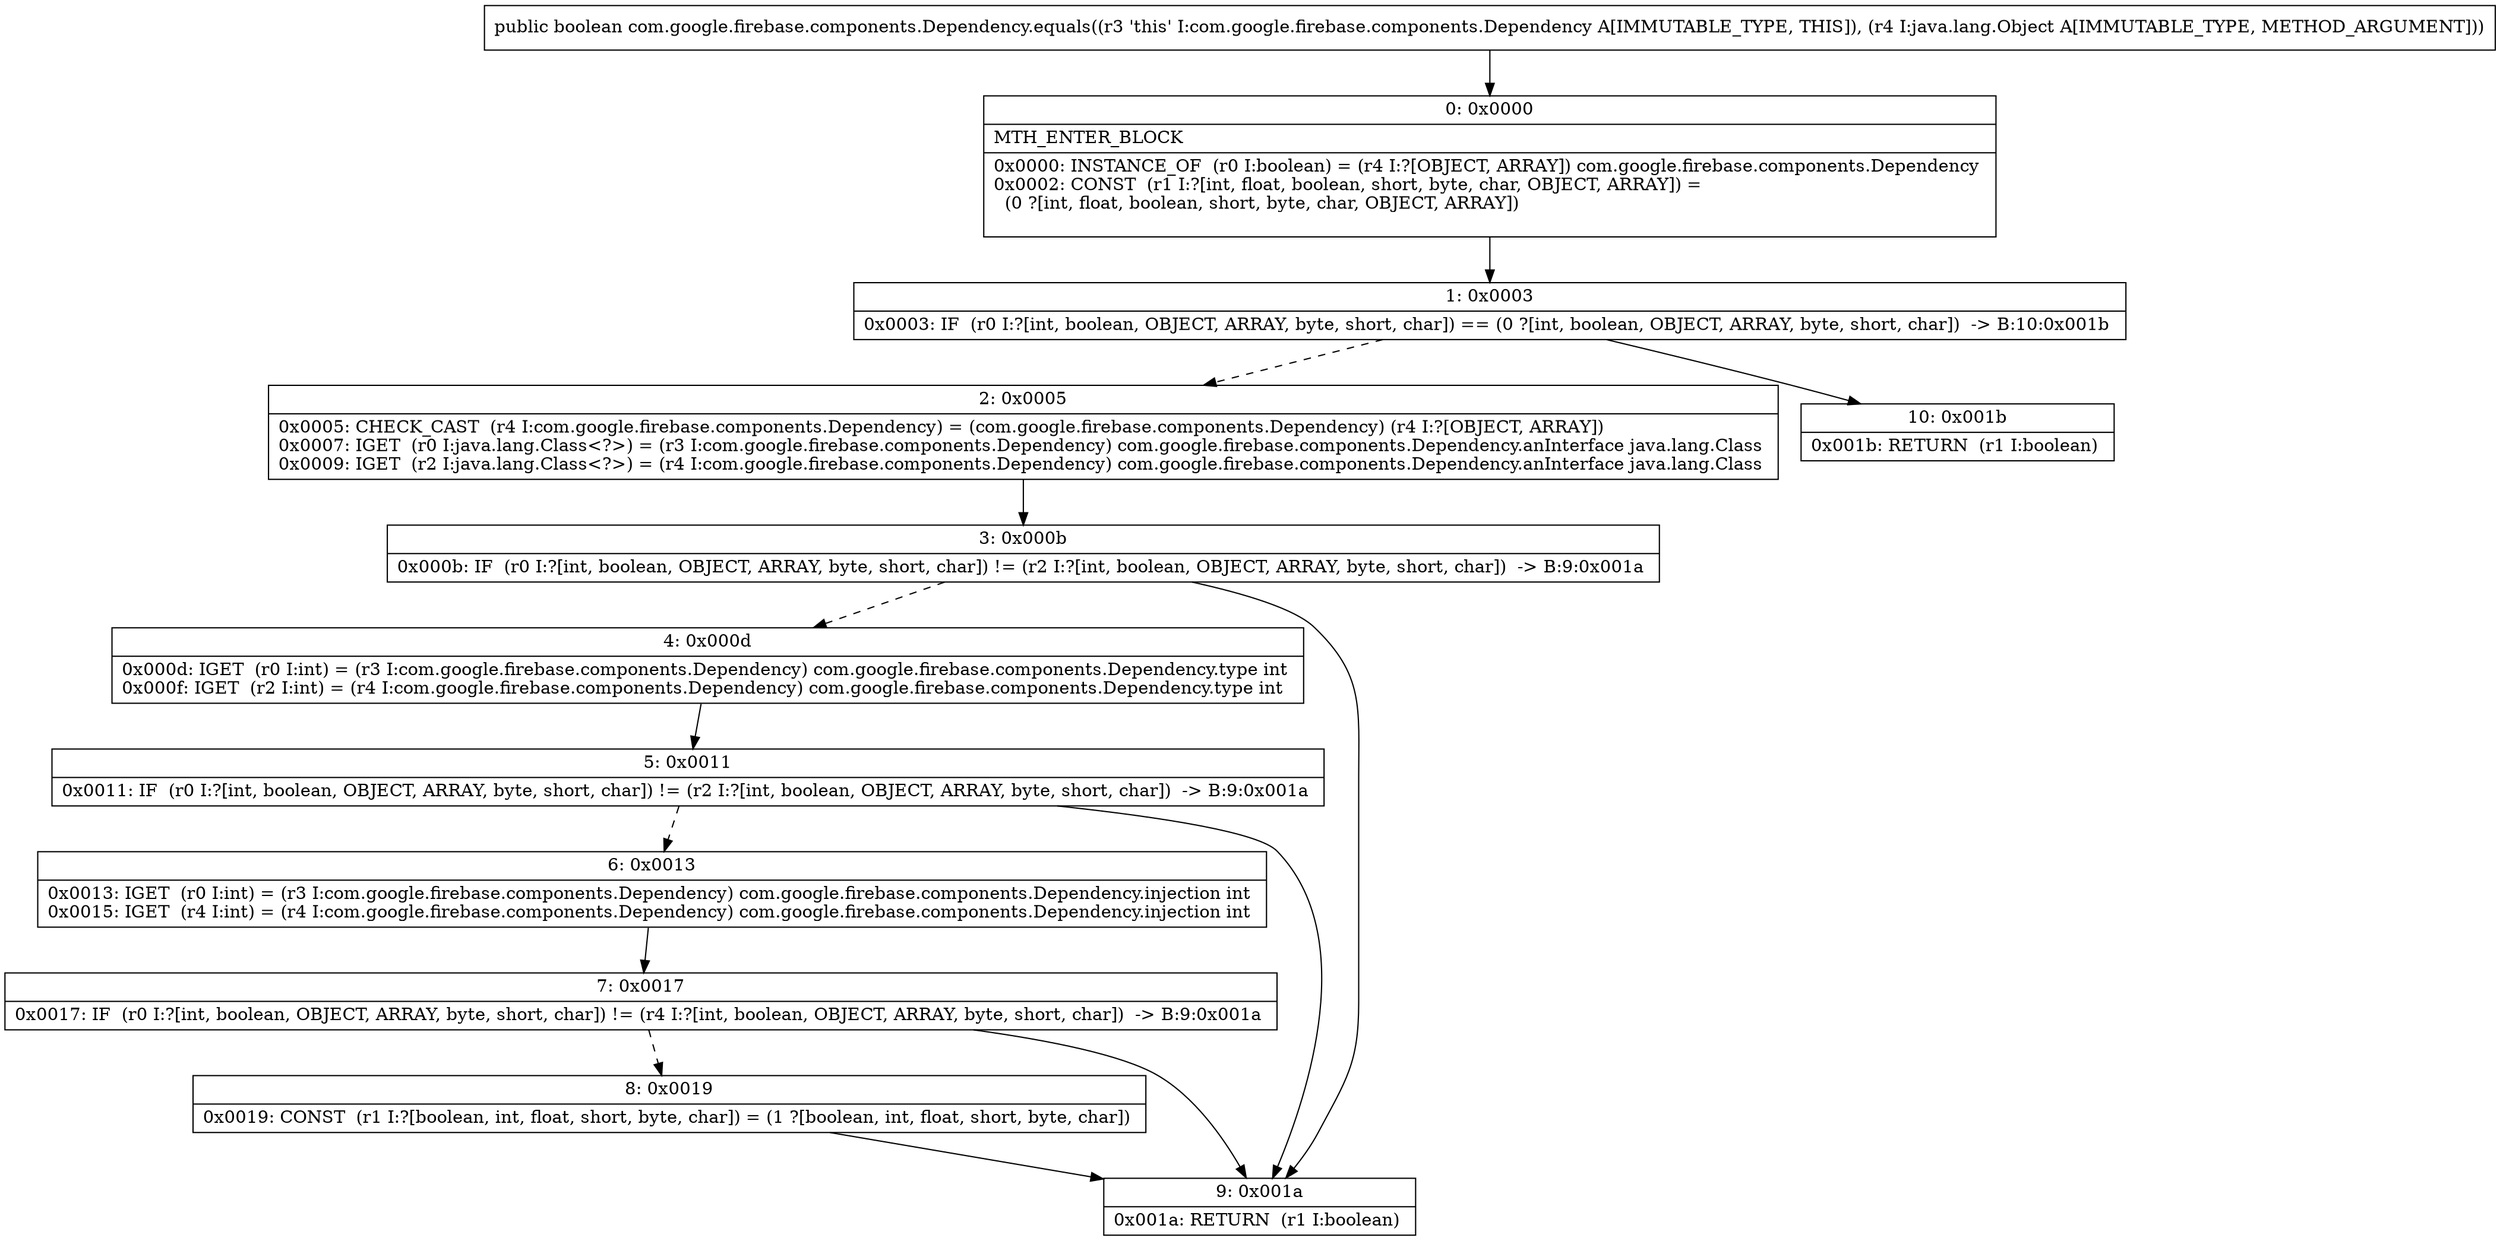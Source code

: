 digraph "CFG forcom.google.firebase.components.Dependency.equals(Ljava\/lang\/Object;)Z" {
Node_0 [shape=record,label="{0\:\ 0x0000|MTH_ENTER_BLOCK\l|0x0000: INSTANCE_OF  (r0 I:boolean) = (r4 I:?[OBJECT, ARRAY]) com.google.firebase.components.Dependency \l0x0002: CONST  (r1 I:?[int, float, boolean, short, byte, char, OBJECT, ARRAY]) = \l  (0 ?[int, float, boolean, short, byte, char, OBJECT, ARRAY])\l \l}"];
Node_1 [shape=record,label="{1\:\ 0x0003|0x0003: IF  (r0 I:?[int, boolean, OBJECT, ARRAY, byte, short, char]) == (0 ?[int, boolean, OBJECT, ARRAY, byte, short, char])  \-\> B:10:0x001b \l}"];
Node_2 [shape=record,label="{2\:\ 0x0005|0x0005: CHECK_CAST  (r4 I:com.google.firebase.components.Dependency) = (com.google.firebase.components.Dependency) (r4 I:?[OBJECT, ARRAY]) \l0x0007: IGET  (r0 I:java.lang.Class\<?\>) = (r3 I:com.google.firebase.components.Dependency) com.google.firebase.components.Dependency.anInterface java.lang.Class \l0x0009: IGET  (r2 I:java.lang.Class\<?\>) = (r4 I:com.google.firebase.components.Dependency) com.google.firebase.components.Dependency.anInterface java.lang.Class \l}"];
Node_3 [shape=record,label="{3\:\ 0x000b|0x000b: IF  (r0 I:?[int, boolean, OBJECT, ARRAY, byte, short, char]) != (r2 I:?[int, boolean, OBJECT, ARRAY, byte, short, char])  \-\> B:9:0x001a \l}"];
Node_4 [shape=record,label="{4\:\ 0x000d|0x000d: IGET  (r0 I:int) = (r3 I:com.google.firebase.components.Dependency) com.google.firebase.components.Dependency.type int \l0x000f: IGET  (r2 I:int) = (r4 I:com.google.firebase.components.Dependency) com.google.firebase.components.Dependency.type int \l}"];
Node_5 [shape=record,label="{5\:\ 0x0011|0x0011: IF  (r0 I:?[int, boolean, OBJECT, ARRAY, byte, short, char]) != (r2 I:?[int, boolean, OBJECT, ARRAY, byte, short, char])  \-\> B:9:0x001a \l}"];
Node_6 [shape=record,label="{6\:\ 0x0013|0x0013: IGET  (r0 I:int) = (r3 I:com.google.firebase.components.Dependency) com.google.firebase.components.Dependency.injection int \l0x0015: IGET  (r4 I:int) = (r4 I:com.google.firebase.components.Dependency) com.google.firebase.components.Dependency.injection int \l}"];
Node_7 [shape=record,label="{7\:\ 0x0017|0x0017: IF  (r0 I:?[int, boolean, OBJECT, ARRAY, byte, short, char]) != (r4 I:?[int, boolean, OBJECT, ARRAY, byte, short, char])  \-\> B:9:0x001a \l}"];
Node_8 [shape=record,label="{8\:\ 0x0019|0x0019: CONST  (r1 I:?[boolean, int, float, short, byte, char]) = (1 ?[boolean, int, float, short, byte, char]) \l}"];
Node_9 [shape=record,label="{9\:\ 0x001a|0x001a: RETURN  (r1 I:boolean) \l}"];
Node_10 [shape=record,label="{10\:\ 0x001b|0x001b: RETURN  (r1 I:boolean) \l}"];
MethodNode[shape=record,label="{public boolean com.google.firebase.components.Dependency.equals((r3 'this' I:com.google.firebase.components.Dependency A[IMMUTABLE_TYPE, THIS]), (r4 I:java.lang.Object A[IMMUTABLE_TYPE, METHOD_ARGUMENT])) }"];
MethodNode -> Node_0;
Node_0 -> Node_1;
Node_1 -> Node_2[style=dashed];
Node_1 -> Node_10;
Node_2 -> Node_3;
Node_3 -> Node_4[style=dashed];
Node_3 -> Node_9;
Node_4 -> Node_5;
Node_5 -> Node_6[style=dashed];
Node_5 -> Node_9;
Node_6 -> Node_7;
Node_7 -> Node_8[style=dashed];
Node_7 -> Node_9;
Node_8 -> Node_9;
}

